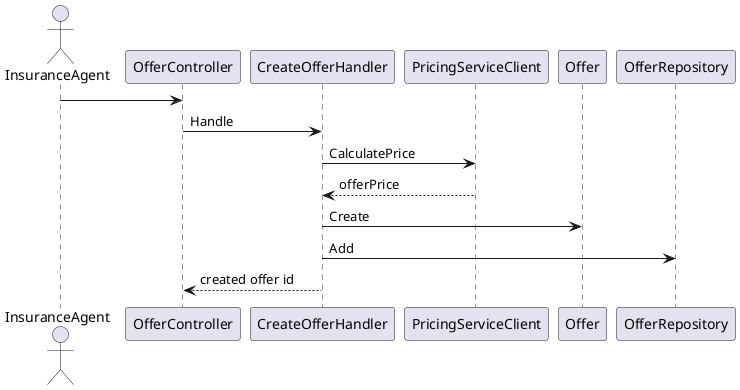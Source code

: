 @startuml
actor InsuranceAgent  

InsuranceAgent -> OfferController
OfferController -> CreateOfferHandler: Handle
CreateOfferHandler -> PricingServiceClient: CalculatePrice
PricingServiceClient --> CreateOfferHandler: offerPrice
CreateOfferHandler -> Offer: Create
CreateOfferHandler -> OfferRepository: Add
CreateOfferHandler --> OfferController: created offer id
@enduml